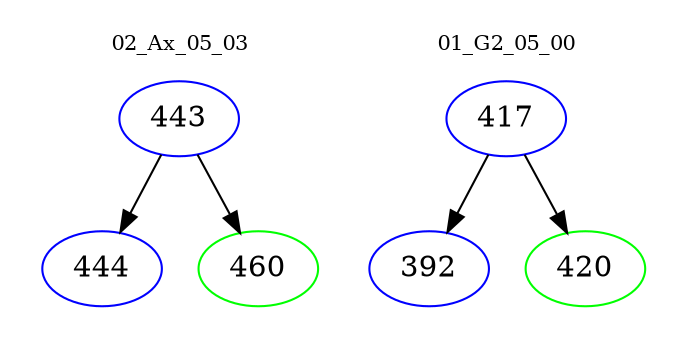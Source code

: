 digraph{
subgraph cluster_0 {
color = white
label = "02_Ax_05_03";
fontsize=10;
T0_443 [label="443", color="blue"]
T0_443 -> T0_444 [color="black"]
T0_444 [label="444", color="blue"]
T0_443 -> T0_460 [color="black"]
T0_460 [label="460", color="green"]
}
subgraph cluster_1 {
color = white
label = "01_G2_05_00";
fontsize=10;
T1_417 [label="417", color="blue"]
T1_417 -> T1_392 [color="black"]
T1_392 [label="392", color="blue"]
T1_417 -> T1_420 [color="black"]
T1_420 [label="420", color="green"]
}
}
